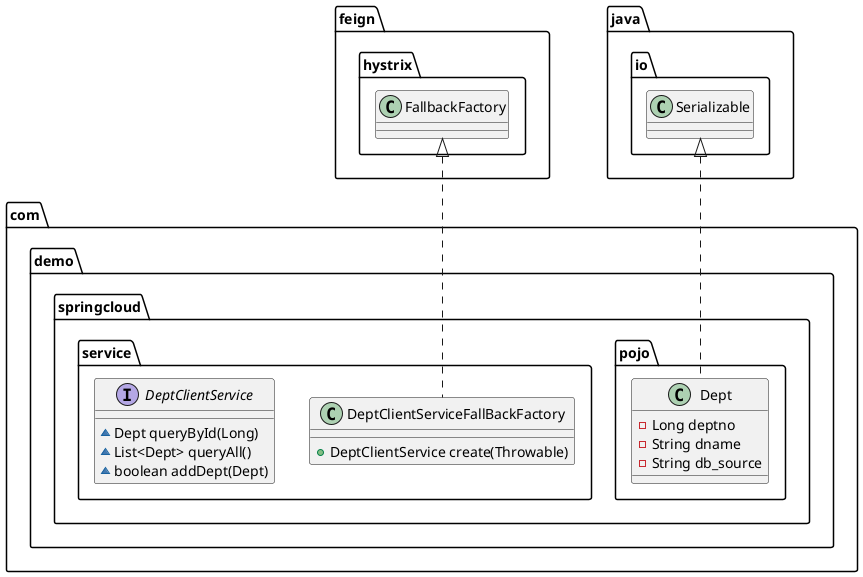 @startuml
class com.demo.springcloud.service.DeptClientServiceFallBackFactory {
+ DeptClientService create(Throwable)
}
class com.demo.springcloud.pojo.Dept {
- Long deptno
- String dname
- String db_source
}
interface com.demo.springcloud.service.DeptClientService {
~ Dept queryById(Long)
~ List<Dept> queryAll()
~ boolean addDept(Dept)
}


feign.hystrix.FallbackFactory <|.. com.demo.springcloud.service.DeptClientServiceFallBackFactory
java.io.Serializable <|.. com.demo.springcloud.pojo.Dept
@enduml